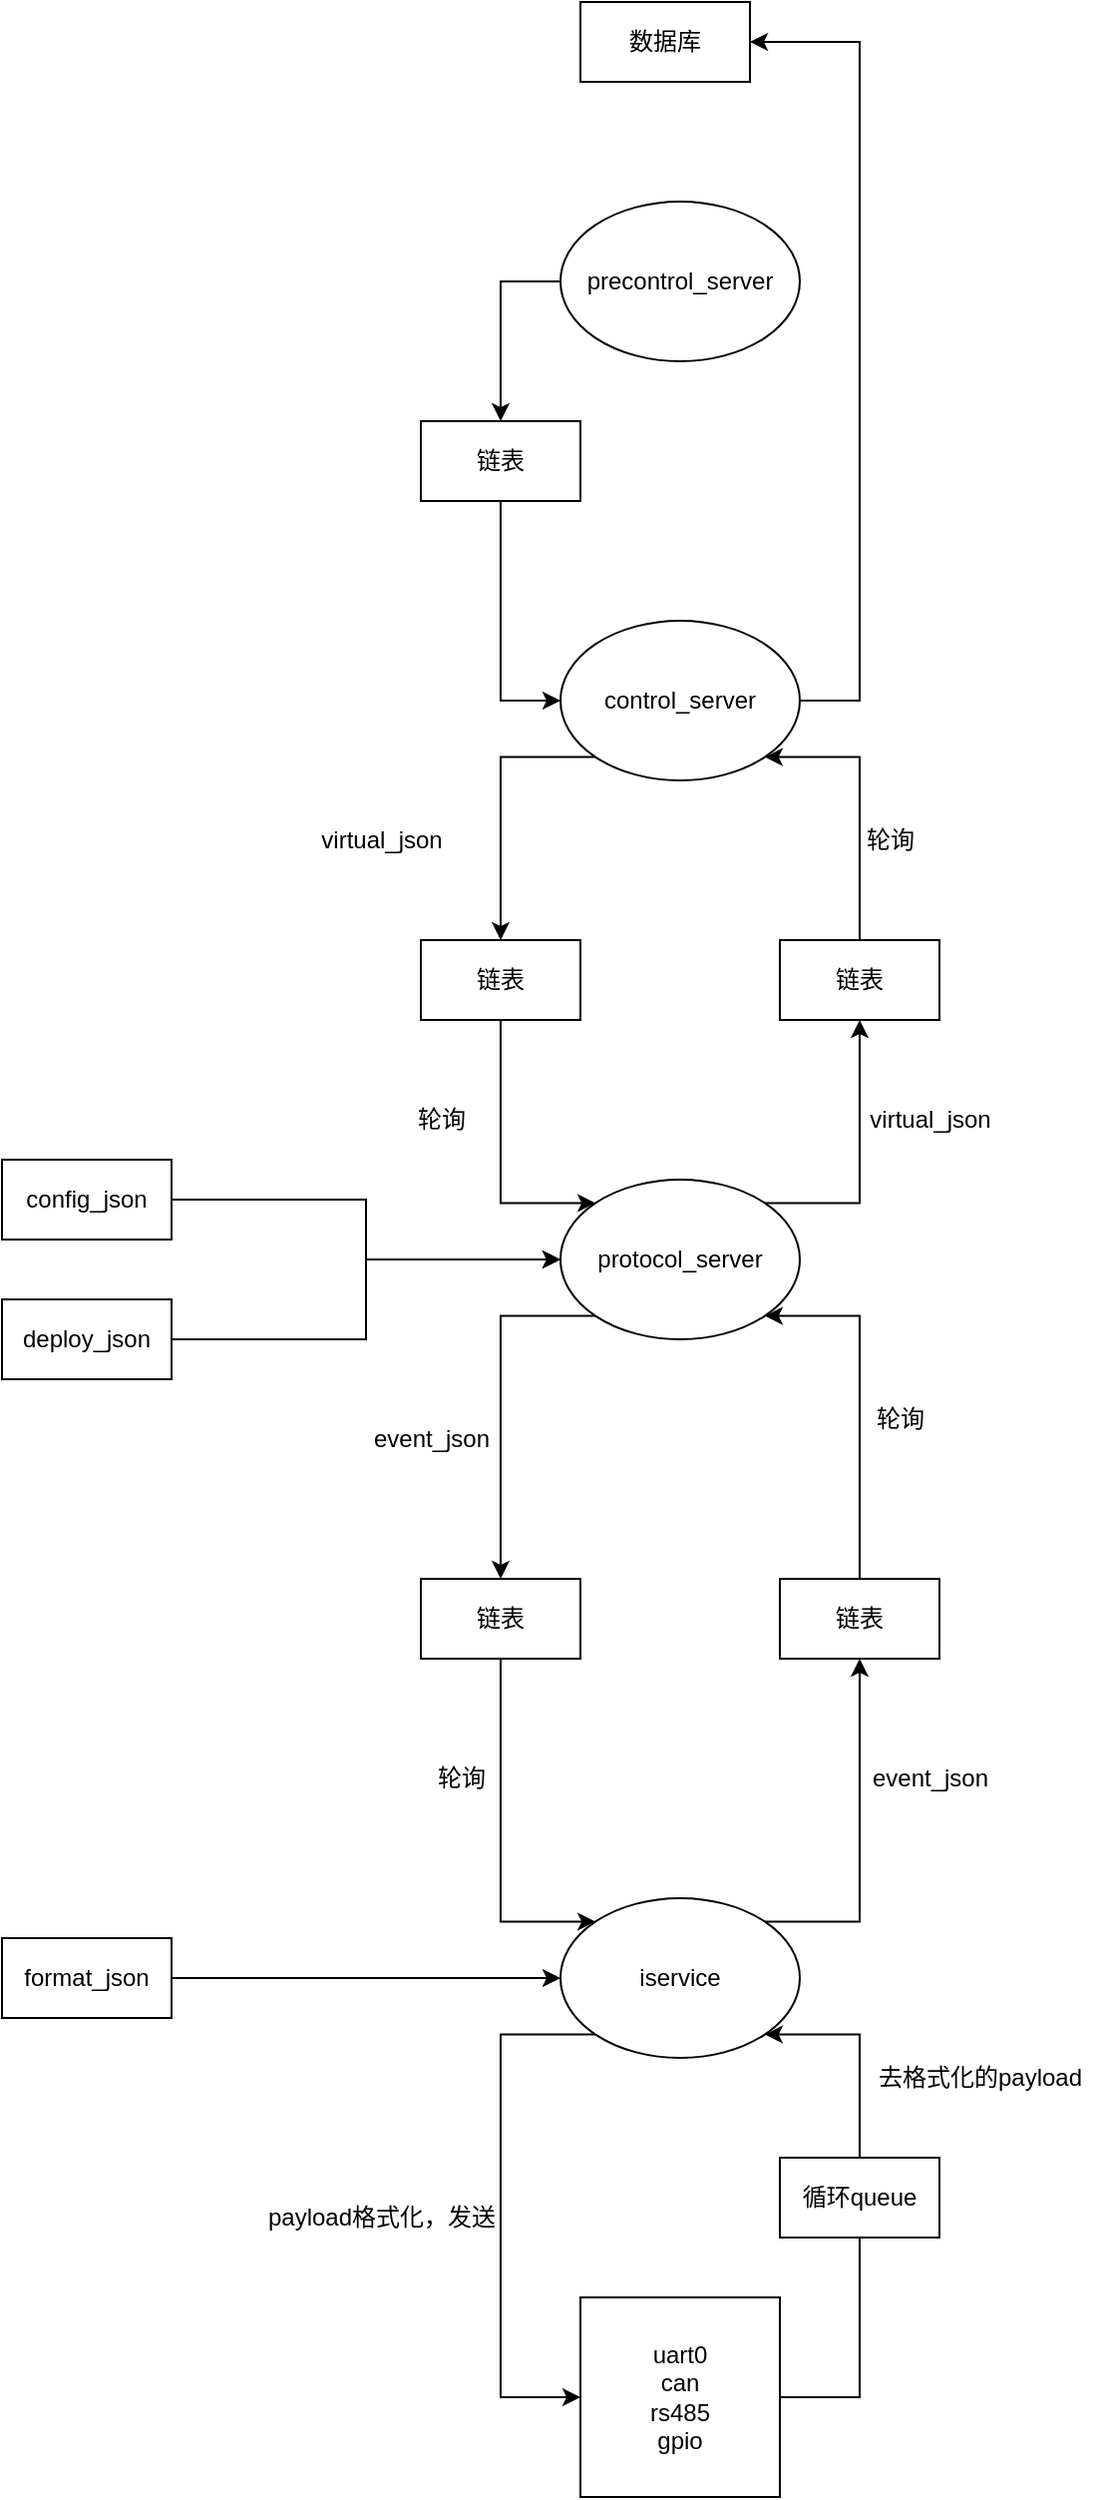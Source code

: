 <mxfile version="14.9.0" type="github">
  <diagram id="MZVb2nb7MB5gttFT3kyg" name="Page-1">
    <mxGraphModel dx="652" dy="3654" grid="1" gridSize="10" guides="1" tooltips="1" connect="1" arrows="1" fold="1" page="1" pageScale="1" pageWidth="2339" pageHeight="3300" math="0" shadow="0">
      <root>
        <mxCell id="0" />
        <mxCell id="1" parent="0" />
        <mxCell id="9IoLNUDI6ptMPvQE96R7-55" style="edgeStyle=orthogonalEdgeStyle;rounded=0;orthogonalLoop=1;jettySize=auto;html=1;entryX=0;entryY=0.5;entryDx=0;entryDy=0;exitX=0;exitY=1;exitDx=0;exitDy=0;" edge="1" parent="1" source="9IoLNUDI6ptMPvQE96R7-1" target="9IoLNUDI6ptMPvQE96R7-2">
          <mxGeometry relative="1" as="geometry">
            <Array as="points">
              <mxPoint x="280" y="-212" />
              <mxPoint x="280" y="-30" />
            </Array>
          </mxGeometry>
        </mxCell>
        <mxCell id="9IoLNUDI6ptMPvQE96R7-59" style="edgeStyle=orthogonalEdgeStyle;rounded=0;orthogonalLoop=1;jettySize=auto;html=1;entryX=0.5;entryY=1;entryDx=0;entryDy=0;exitX=1;exitY=0;exitDx=0;exitDy=0;" edge="1" parent="1" source="9IoLNUDI6ptMPvQE96R7-1" target="9IoLNUDI6ptMPvQE96R7-57">
          <mxGeometry relative="1" as="geometry">
            <Array as="points">
              <mxPoint x="460" y="-268" />
            </Array>
          </mxGeometry>
        </mxCell>
        <mxCell id="9IoLNUDI6ptMPvQE96R7-1" value="iservice" style="ellipse;whiteSpace=wrap;html=1;" vertex="1" parent="1">
          <mxGeometry x="310" y="-280" width="120" height="80" as="geometry" />
        </mxCell>
        <mxCell id="9IoLNUDI6ptMPvQE96R7-56" style="edgeStyle=orthogonalEdgeStyle;rounded=0;orthogonalLoop=1;jettySize=auto;html=1;entryX=1;entryY=1;entryDx=0;entryDy=0;exitX=1;exitY=0.5;exitDx=0;exitDy=0;" edge="1" parent="1" source="9IoLNUDI6ptMPvQE96R7-2" target="9IoLNUDI6ptMPvQE96R7-1">
          <mxGeometry relative="1" as="geometry">
            <Array as="points">
              <mxPoint x="460" y="-30" />
              <mxPoint x="460" y="-212" />
            </Array>
          </mxGeometry>
        </mxCell>
        <mxCell id="9IoLNUDI6ptMPvQE96R7-2" value="uart0&lt;br&gt;can&lt;br&gt;rs485&lt;br&gt;gpio" style="whiteSpace=wrap;html=1;aspect=fixed;" vertex="1" parent="1">
          <mxGeometry x="320" y="-80" width="100" height="100" as="geometry" />
        </mxCell>
        <mxCell id="9IoLNUDI6ptMPvQE96R7-8" value="循环queue" style="rounded=0;whiteSpace=wrap;html=1;" vertex="1" parent="1">
          <mxGeometry x="420" y="-150" width="80" height="40" as="geometry" />
        </mxCell>
        <mxCell id="9IoLNUDI6ptMPvQE96R7-32" value="event_json" style="text;html=1;align=center;verticalAlign=middle;resizable=0;points=[];autosize=1;strokeColor=none;" vertex="1" parent="1">
          <mxGeometry x="460" y="-350" width="70" height="20" as="geometry" />
        </mxCell>
        <mxCell id="9IoLNUDI6ptMPvQE96R7-33" value="payload格式化，发送" style="text;html=1;align=center;verticalAlign=middle;resizable=0;points=[];autosize=1;strokeColor=none;" vertex="1" parent="1">
          <mxGeometry x="155" y="-130" width="130" height="20" as="geometry" />
        </mxCell>
        <mxCell id="9IoLNUDI6ptMPvQE96R7-34" value="去格式化的payload" style="text;html=1;align=center;verticalAlign=middle;resizable=0;points=[];autosize=1;strokeColor=none;" vertex="1" parent="1">
          <mxGeometry x="460" y="-200" width="120" height="20" as="geometry" />
        </mxCell>
        <mxCell id="9IoLNUDI6ptMPvQE96R7-64" style="edgeStyle=orthogonalEdgeStyle;rounded=0;orthogonalLoop=1;jettySize=auto;html=1;entryX=1;entryY=1;entryDx=0;entryDy=0;" edge="1" parent="1" source="9IoLNUDI6ptMPvQE96R7-57" target="9IoLNUDI6ptMPvQE96R7-63">
          <mxGeometry relative="1" as="geometry">
            <Array as="points">
              <mxPoint x="460" y="-572" />
            </Array>
          </mxGeometry>
        </mxCell>
        <mxCell id="9IoLNUDI6ptMPvQE96R7-57" value="链表" style="rounded=0;whiteSpace=wrap;html=1;" vertex="1" parent="1">
          <mxGeometry x="420" y="-440" width="80" height="40" as="geometry" />
        </mxCell>
        <mxCell id="9IoLNUDI6ptMPvQE96R7-61" style="edgeStyle=orthogonalEdgeStyle;rounded=0;orthogonalLoop=1;jettySize=auto;html=1;entryX=0;entryY=0;entryDx=0;entryDy=0;" edge="1" parent="1" source="9IoLNUDI6ptMPvQE96R7-58" target="9IoLNUDI6ptMPvQE96R7-1">
          <mxGeometry relative="1" as="geometry">
            <Array as="points">
              <mxPoint x="280" y="-268" />
            </Array>
          </mxGeometry>
        </mxCell>
        <mxCell id="9IoLNUDI6ptMPvQE96R7-58" value="链表" style="rounded=0;whiteSpace=wrap;html=1;" vertex="1" parent="1">
          <mxGeometry x="240" y="-440" width="80" height="40" as="geometry" />
        </mxCell>
        <mxCell id="9IoLNUDI6ptMPvQE96R7-66" style="edgeStyle=orthogonalEdgeStyle;rounded=0;orthogonalLoop=1;jettySize=auto;html=1;entryX=0.5;entryY=0;entryDx=0;entryDy=0;exitX=0;exitY=1;exitDx=0;exitDy=0;" edge="1" parent="1" source="9IoLNUDI6ptMPvQE96R7-63" target="9IoLNUDI6ptMPvQE96R7-58">
          <mxGeometry relative="1" as="geometry">
            <Array as="points">
              <mxPoint x="280" y="-572" />
            </Array>
          </mxGeometry>
        </mxCell>
        <mxCell id="9IoLNUDI6ptMPvQE96R7-78" style="edgeStyle=orthogonalEdgeStyle;rounded=0;orthogonalLoop=1;jettySize=auto;html=1;entryX=0.5;entryY=1;entryDx=0;entryDy=0;exitX=1;exitY=0;exitDx=0;exitDy=0;" edge="1" parent="1" source="9IoLNUDI6ptMPvQE96R7-63" target="9IoLNUDI6ptMPvQE96R7-77">
          <mxGeometry relative="1" as="geometry">
            <Array as="points">
              <mxPoint x="460" y="-628" />
            </Array>
          </mxGeometry>
        </mxCell>
        <mxCell id="9IoLNUDI6ptMPvQE96R7-63" value="protocol_server" style="ellipse;whiteSpace=wrap;html=1;" vertex="1" parent="1">
          <mxGeometry x="310" y="-640" width="120" height="80" as="geometry" />
        </mxCell>
        <mxCell id="9IoLNUDI6ptMPvQE96R7-67" value="event_json" style="text;html=1;align=center;verticalAlign=middle;resizable=0;points=[];autosize=1;strokeColor=none;" vertex="1" parent="1">
          <mxGeometry x="210" y="-520" width="70" height="20" as="geometry" />
        </mxCell>
        <mxCell id="9IoLNUDI6ptMPvQE96R7-68" value="轮询" style="text;html=1;align=center;verticalAlign=middle;resizable=0;points=[];autosize=1;strokeColor=none;" vertex="1" parent="1">
          <mxGeometry x="460" y="-530" width="40" height="20" as="geometry" />
        </mxCell>
        <mxCell id="9IoLNUDI6ptMPvQE96R7-69" value="轮询" style="text;html=1;align=center;verticalAlign=middle;resizable=0;points=[];autosize=1;strokeColor=none;" vertex="1" parent="1">
          <mxGeometry x="240" y="-350" width="40" height="20" as="geometry" />
        </mxCell>
        <mxCell id="9IoLNUDI6ptMPvQE96R7-75" style="edgeStyle=orthogonalEdgeStyle;rounded=0;orthogonalLoop=1;jettySize=auto;html=1;entryX=0.5;entryY=0;entryDx=0;entryDy=0;exitX=0;exitY=1;exitDx=0;exitDy=0;" edge="1" parent="1" source="9IoLNUDI6ptMPvQE96R7-71" target="9IoLNUDI6ptMPvQE96R7-74">
          <mxGeometry relative="1" as="geometry">
            <Array as="points">
              <mxPoint x="280" y="-852" />
              <mxPoint x="280" y="-760" />
            </Array>
          </mxGeometry>
        </mxCell>
        <mxCell id="9IoLNUDI6ptMPvQE96R7-100" style="edgeStyle=orthogonalEdgeStyle;rounded=0;orthogonalLoop=1;jettySize=auto;html=1;entryX=1;entryY=0.5;entryDx=0;entryDy=0;" edge="1" parent="1" source="9IoLNUDI6ptMPvQE96R7-71" target="9IoLNUDI6ptMPvQE96R7-99">
          <mxGeometry relative="1" as="geometry">
            <Array as="points">
              <mxPoint x="460" y="-880" />
              <mxPoint x="460" y="-1210" />
            </Array>
          </mxGeometry>
        </mxCell>
        <mxCell id="9IoLNUDI6ptMPvQE96R7-71" value="&lt;span&gt;control_server&lt;/span&gt;" style="ellipse;whiteSpace=wrap;html=1;" vertex="1" parent="1">
          <mxGeometry x="310" y="-920" width="120" height="80" as="geometry" />
        </mxCell>
        <mxCell id="9IoLNUDI6ptMPvQE96R7-76" style="edgeStyle=orthogonalEdgeStyle;rounded=0;orthogonalLoop=1;jettySize=auto;html=1;entryX=0;entryY=0;entryDx=0;entryDy=0;" edge="1" parent="1" source="9IoLNUDI6ptMPvQE96R7-74" target="9IoLNUDI6ptMPvQE96R7-63">
          <mxGeometry relative="1" as="geometry">
            <Array as="points">
              <mxPoint x="280" y="-628" />
            </Array>
          </mxGeometry>
        </mxCell>
        <mxCell id="9IoLNUDI6ptMPvQE96R7-74" value="链表" style="rounded=0;whiteSpace=wrap;html=1;" vertex="1" parent="1">
          <mxGeometry x="240" y="-760" width="80" height="40" as="geometry" />
        </mxCell>
        <mxCell id="9IoLNUDI6ptMPvQE96R7-79" style="edgeStyle=orthogonalEdgeStyle;rounded=0;orthogonalLoop=1;jettySize=auto;html=1;entryX=1;entryY=1;entryDx=0;entryDy=0;" edge="1" parent="1" source="9IoLNUDI6ptMPvQE96R7-77" target="9IoLNUDI6ptMPvQE96R7-71">
          <mxGeometry relative="1" as="geometry">
            <Array as="points">
              <mxPoint x="460" y="-852" />
            </Array>
          </mxGeometry>
        </mxCell>
        <mxCell id="9IoLNUDI6ptMPvQE96R7-77" value="链表" style="rounded=0;whiteSpace=wrap;html=1;" vertex="1" parent="1">
          <mxGeometry x="420" y="-760" width="80" height="40" as="geometry" />
        </mxCell>
        <mxCell id="9IoLNUDI6ptMPvQE96R7-80" value="virtual_json" style="text;html=1;align=center;verticalAlign=middle;resizable=0;points=[];autosize=1;strokeColor=none;" vertex="1" parent="1">
          <mxGeometry x="180" y="-820" width="80" height="20" as="geometry" />
        </mxCell>
        <mxCell id="9IoLNUDI6ptMPvQE96R7-81" value="virtual_json" style="text;html=1;align=center;verticalAlign=middle;resizable=0;points=[];autosize=1;strokeColor=none;" vertex="1" parent="1">
          <mxGeometry x="455" y="-680" width="80" height="20" as="geometry" />
        </mxCell>
        <mxCell id="9IoLNUDI6ptMPvQE96R7-82" value="轮询" style="text;html=1;align=center;verticalAlign=middle;resizable=0;points=[];autosize=1;strokeColor=none;" vertex="1" parent="1">
          <mxGeometry x="455" y="-820" width="40" height="20" as="geometry" />
        </mxCell>
        <mxCell id="9IoLNUDI6ptMPvQE96R7-83" value="轮询" style="text;html=1;align=center;verticalAlign=middle;resizable=0;points=[];autosize=1;strokeColor=none;" vertex="1" parent="1">
          <mxGeometry x="230" y="-680" width="40" height="20" as="geometry" />
        </mxCell>
        <mxCell id="9IoLNUDI6ptMPvQE96R7-88" style="edgeStyle=orthogonalEdgeStyle;rounded=0;orthogonalLoop=1;jettySize=auto;html=1;" edge="1" parent="1" source="9IoLNUDI6ptMPvQE96R7-84" target="9IoLNUDI6ptMPvQE96R7-63">
          <mxGeometry relative="1" as="geometry" />
        </mxCell>
        <mxCell id="9IoLNUDI6ptMPvQE96R7-84" value="config_json" style="rounded=0;whiteSpace=wrap;html=1;" vertex="1" parent="1">
          <mxGeometry x="30" y="-650" width="85" height="40" as="geometry" />
        </mxCell>
        <mxCell id="9IoLNUDI6ptMPvQE96R7-89" style="edgeStyle=orthogonalEdgeStyle;rounded=0;orthogonalLoop=1;jettySize=auto;html=1;entryX=0;entryY=0.5;entryDx=0;entryDy=0;" edge="1" parent="1" source="9IoLNUDI6ptMPvQE96R7-85" target="9IoLNUDI6ptMPvQE96R7-63">
          <mxGeometry relative="1" as="geometry">
            <mxPoint x="270" y="-590" as="targetPoint" />
          </mxGeometry>
        </mxCell>
        <mxCell id="9IoLNUDI6ptMPvQE96R7-85" value="deploy_json" style="rounded=0;whiteSpace=wrap;html=1;" vertex="1" parent="1">
          <mxGeometry x="30" y="-580" width="85" height="40" as="geometry" />
        </mxCell>
        <mxCell id="9IoLNUDI6ptMPvQE96R7-92" style="edgeStyle=orthogonalEdgeStyle;rounded=0;orthogonalLoop=1;jettySize=auto;html=1;entryX=0;entryY=0.5;entryDx=0;entryDy=0;" edge="1" parent="1" source="9IoLNUDI6ptMPvQE96R7-91" target="9IoLNUDI6ptMPvQE96R7-1">
          <mxGeometry relative="1" as="geometry" />
        </mxCell>
        <mxCell id="9IoLNUDI6ptMPvQE96R7-91" value="format_json" style="rounded=0;whiteSpace=wrap;html=1;" vertex="1" parent="1">
          <mxGeometry x="30" y="-260" width="85" height="40" as="geometry" />
        </mxCell>
        <mxCell id="9IoLNUDI6ptMPvQE96R7-97" style="edgeStyle=orthogonalEdgeStyle;rounded=0;orthogonalLoop=1;jettySize=auto;html=1;entryX=0.5;entryY=0;entryDx=0;entryDy=0;exitX=0;exitY=0.5;exitDx=0;exitDy=0;" edge="1" parent="1" source="9IoLNUDI6ptMPvQE96R7-94" target="9IoLNUDI6ptMPvQE96R7-96">
          <mxGeometry relative="1" as="geometry" />
        </mxCell>
        <mxCell id="9IoLNUDI6ptMPvQE96R7-94" value="precontrol_server" style="ellipse;whiteSpace=wrap;html=1;" vertex="1" parent="1">
          <mxGeometry x="310" y="-1130" width="120" height="80" as="geometry" />
        </mxCell>
        <mxCell id="9IoLNUDI6ptMPvQE96R7-98" style="edgeStyle=orthogonalEdgeStyle;rounded=0;orthogonalLoop=1;jettySize=auto;html=1;entryX=0;entryY=0.5;entryDx=0;entryDy=0;" edge="1" parent="1" source="9IoLNUDI6ptMPvQE96R7-96" target="9IoLNUDI6ptMPvQE96R7-71">
          <mxGeometry relative="1" as="geometry">
            <Array as="points">
              <mxPoint x="280" y="-880" />
            </Array>
          </mxGeometry>
        </mxCell>
        <mxCell id="9IoLNUDI6ptMPvQE96R7-96" value="链表" style="rounded=0;whiteSpace=wrap;html=1;" vertex="1" parent="1">
          <mxGeometry x="240" y="-1020" width="80" height="40" as="geometry" />
        </mxCell>
        <mxCell id="9IoLNUDI6ptMPvQE96R7-99" value="数据库" style="rounded=0;whiteSpace=wrap;html=1;" vertex="1" parent="1">
          <mxGeometry x="320" y="-1230" width="85" height="40" as="geometry" />
        </mxCell>
      </root>
    </mxGraphModel>
  </diagram>
</mxfile>

